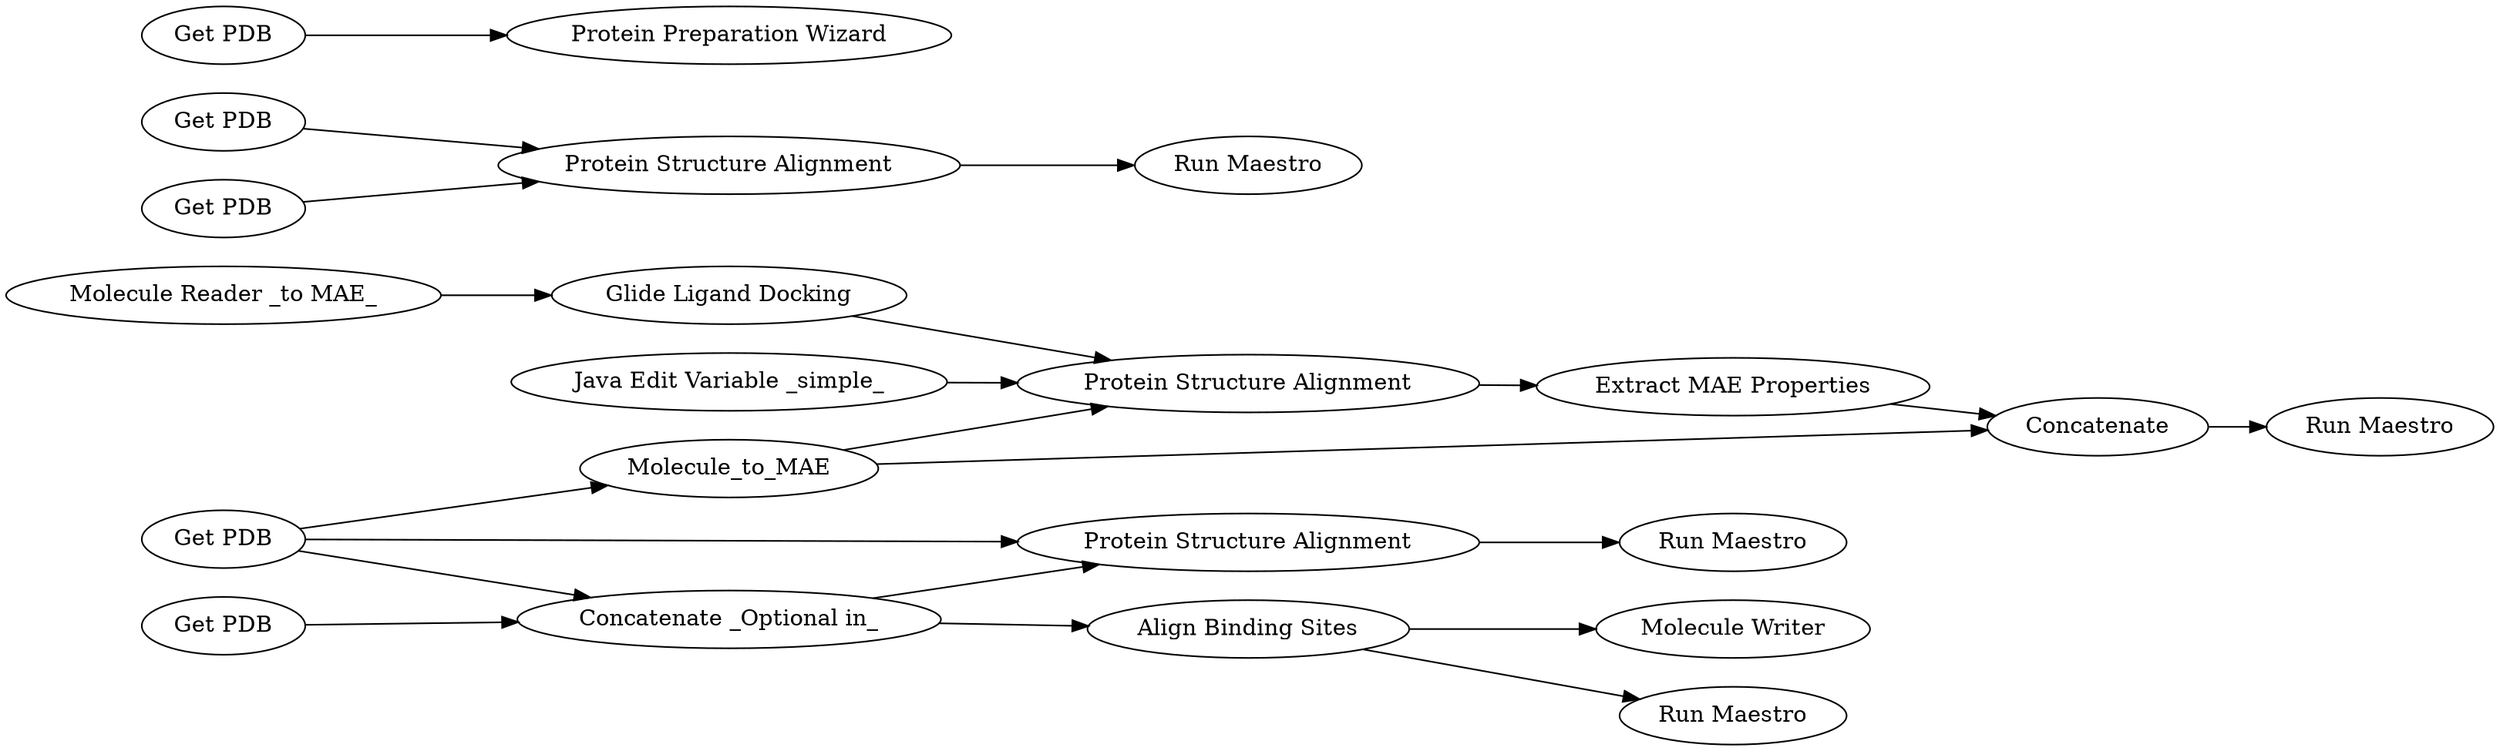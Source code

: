digraph {
	"-8259571421401321434_8404" [label=Molecule_to_MAE]
	"-8259571421401321434_8396" [label="Run Maestro"]
	"-8259571421401321434_8408" [label="Get PDB"]
	"-8259571421401321434_8398" [label="Molecule Reader _to MAE_"]
	"-8259571421401321434_8390" [label="Molecule Writer"]
	"-8259571421401321434_131" [label="Align Binding Sites"]
	"-8259571421401321434_8410" [label="Run Maestro"]
	"-8259571421401321434_8397" [label="Concatenate _Optional in_"]
	"-8259571421401321434_151" [label="Run Maestro"]
	"-8259571421401321434_8411" [label="Glide Ligand Docking"]
	"-8259571421401321434_8332" [label="Protein Preparation Wizard"]
	"-8259571421401321434_144" [label="Run Maestro"]
	"-8259571421401321434_8402" [label="Java Edit Variable _simple_"]
	"-8259571421401321434_8403" [label=Concatenate]
	"-8259571421401321434_140" [label="Get PDB"]
	"-8259571421401321434_8393" [label="Extract MAE Properties"]
	"-8259571421401321434_8392" [label="Protein Structure Alignment"]
	"-8259571421401321434_141" [label="Get PDB"]
	"-8259571421401321434_8405" [label="Protein Structure Alignment"]
	"-8259571421401321434_132" [label="Protein Structure Alignment"]
	"-8259571421401321434_8407" [label="Get PDB"]
	"-8259571421401321434_8400" [label="Get PDB"]
	"-8259571421401321434_140" -> "-8259571421401321434_8404"
	"-8259571421401321434_8403" -> "-8259571421401321434_144"
	"-8259571421401321434_8393" -> "-8259571421401321434_8403"
	"-8259571421401321434_141" -> "-8259571421401321434_8397"
	"-8259571421401321434_131" -> "-8259571421401321434_151"
	"-8259571421401321434_8411" -> "-8259571421401321434_132"
	"-8259571421401321434_8392" -> "-8259571421401321434_8396"
	"-8259571421401321434_8397" -> "-8259571421401321434_131"
	"-8259571421401321434_8405" -> "-8259571421401321434_8410"
	"-8259571421401321434_131" -> "-8259571421401321434_8390"
	"-8259571421401321434_132" -> "-8259571421401321434_8393"
	"-8259571421401321434_8408" -> "-8259571421401321434_8405"
	"-8259571421401321434_8398" -> "-8259571421401321434_8411"
	"-8259571421401321434_8407" -> "-8259571421401321434_8405"
	"-8259571421401321434_8400" -> "-8259571421401321434_8332"
	"-8259571421401321434_8404" -> "-8259571421401321434_132"
	"-8259571421401321434_140" -> "-8259571421401321434_8397"
	"-8259571421401321434_8397" -> "-8259571421401321434_8392"
	"-8259571421401321434_140" -> "-8259571421401321434_8392"
	"-8259571421401321434_8402" -> "-8259571421401321434_132"
	"-8259571421401321434_8404" -> "-8259571421401321434_8403"
	rankdir=LR
}
